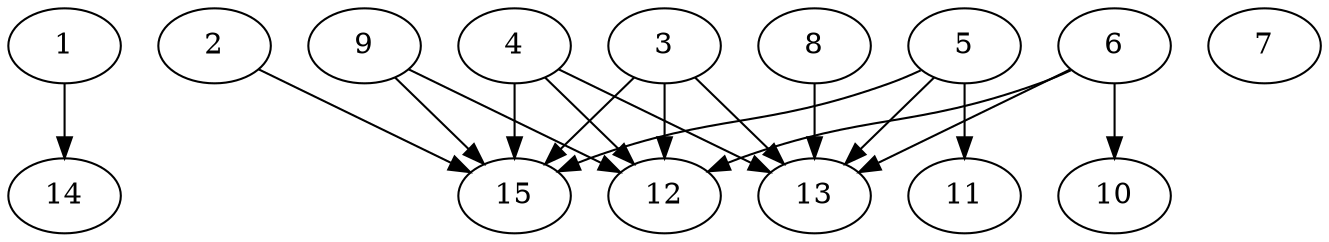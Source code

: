 // DAG automatically generated by daggen at Thu Oct  3 13:59:26 2019
// ./daggen --dot -n 15 --ccr 0.3 --fat 0.9 --regular 0.7 --density 0.6 --mindata 5242880 --maxdata 52428800 
digraph G {
  1 [size="137468587", alpha="0.06", expect_size="41240576"] 
  1 -> 14 [size ="41240576"]
  2 [size="165195093", alpha="0.08", expect_size="49558528"] 
  2 -> 15 [size ="49558528"]
  3 [size="143578453", alpha="0.19", expect_size="43073536"] 
  3 -> 12 [size ="43073536"]
  3 -> 13 [size ="43073536"]
  3 -> 15 [size ="43073536"]
  4 [size="153989120", alpha="0.04", expect_size="46196736"] 
  4 -> 12 [size ="46196736"]
  4 -> 13 [size ="46196736"]
  4 -> 15 [size ="46196736"]
  5 [size="86749867", alpha="0.19", expect_size="26024960"] 
  5 -> 11 [size ="26024960"]
  5 -> 13 [size ="26024960"]
  5 -> 15 [size ="26024960"]
  6 [size="171025067", alpha="0.04", expect_size="51307520"] 
  6 -> 10 [size ="51307520"]
  6 -> 12 [size ="51307520"]
  6 -> 13 [size ="51307520"]
  7 [size="43997867", alpha="0.17", expect_size="13199360"] 
  8 [size="43031893", alpha="0.06", expect_size="12909568"] 
  8 -> 13 [size ="12909568"]
  9 [size="108096853", alpha="0.07", expect_size="32429056"] 
  9 -> 12 [size ="32429056"]
  9 -> 15 [size ="32429056"]
  10 [size="47571627", alpha="0.11", expect_size="14271488"] 
  11 [size="111411200", alpha="0.04", expect_size="33423360"] 
  12 [size="158289920", alpha="0.01", expect_size="47486976"] 
  13 [size="65419947", alpha="0.08", expect_size="19625984"] 
  14 [size="58589867", alpha="0.04", expect_size="17576960"] 
  15 [size="88084480", alpha="0.04", expect_size="26425344"] 
}
